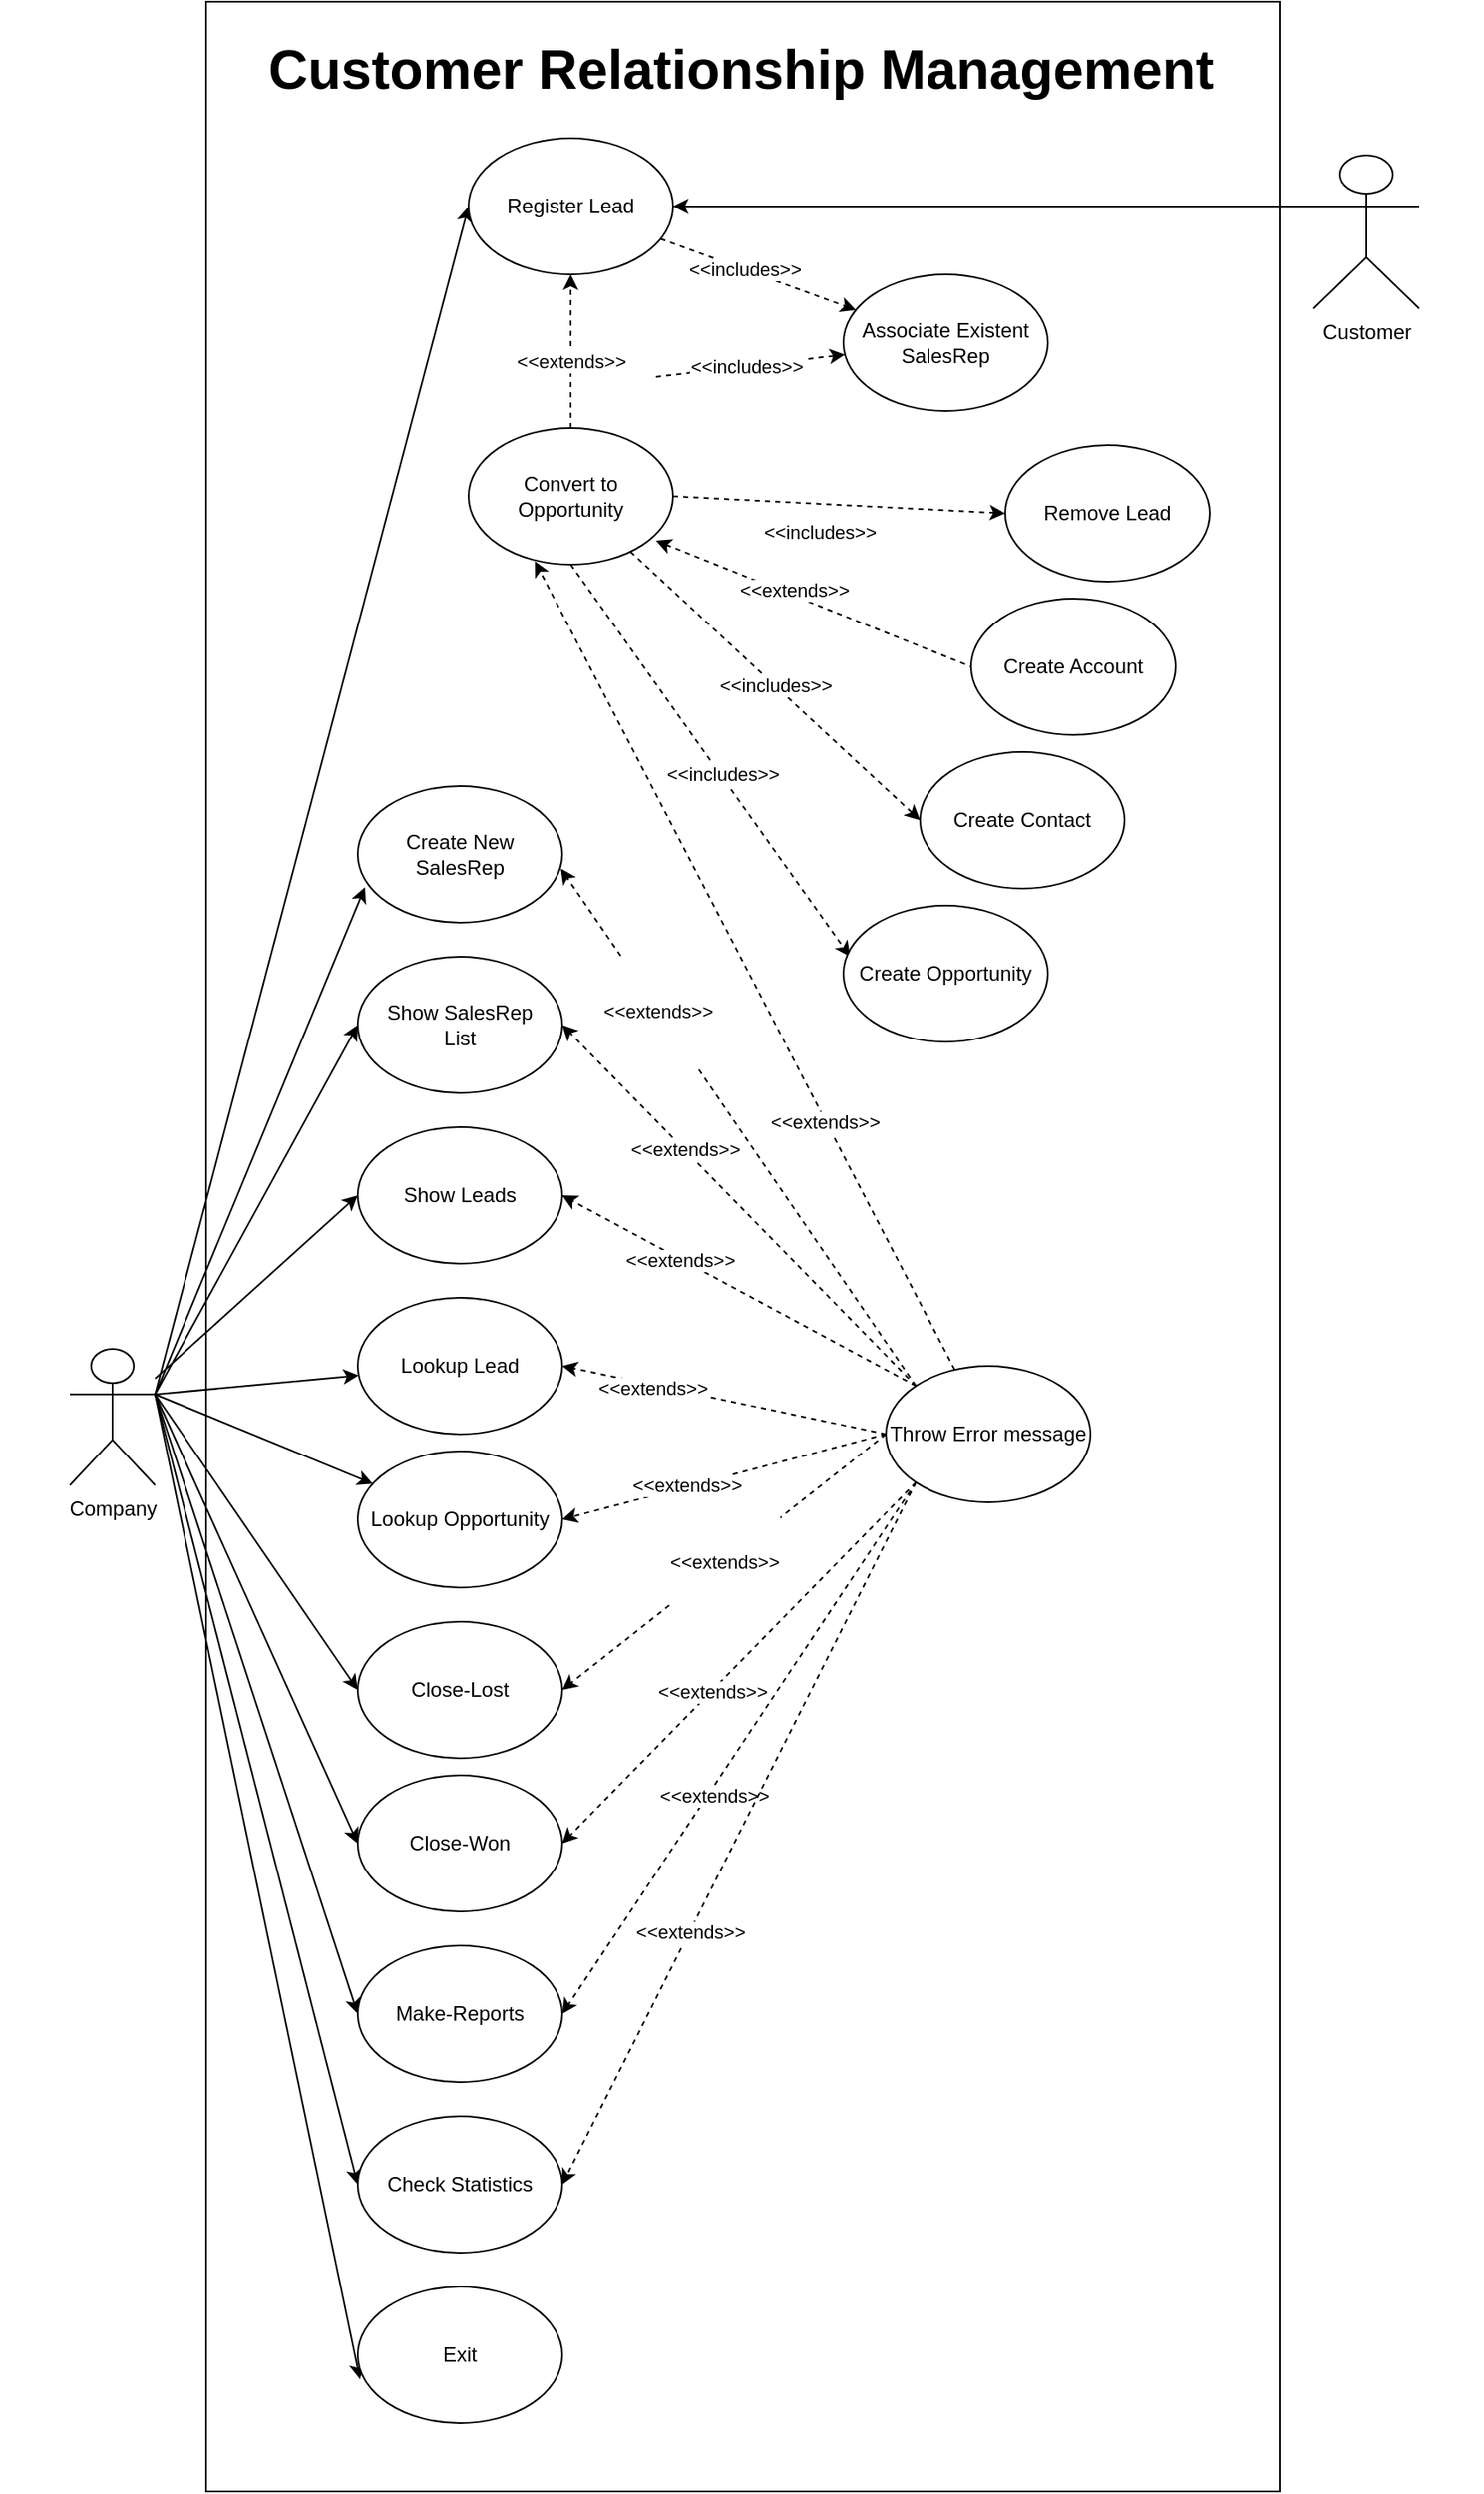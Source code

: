 <mxfile version="14.2.9" type="device"><diagram id="sr7qMHN0GnxFXCMDdNAf" name="Page-1"><mxGraphModel dx="2409" dy="1008" grid="1" gridSize="10" guides="1" tooltips="1" connect="1" arrows="1" fold="1" page="1" pageScale="1" pageWidth="827" pageHeight="1169" math="0" shadow="0"><root><mxCell id="0"/><mxCell id="1" parent="0"/><mxCell id="ThmopNe_DEevVg5uuUSw-1" value="" style="rounded=0;whiteSpace=wrap;html=1;" parent="1" vertex="1"><mxGeometry x="1891" y="1300" width="630" height="1460" as="geometry"/></mxCell><mxCell id="ThmopNe_DEevVg5uuUSw-2" style="rounded=0;orthogonalLoop=1;jettySize=auto;html=1;entryX=0.035;entryY=0.741;entryDx=0;entryDy=0;exitX=1;exitY=0.333;exitDx=0;exitDy=0;exitPerimeter=0;entryPerimeter=0;" parent="1" source="ThmopNe_DEevVg5uuUSw-24" target="ThmopNe_DEevVg5uuUSw-42" edge="1"><mxGeometry relative="1" as="geometry"><mxPoint x="1861" y="1996.667" as="sourcePoint"/></mxGeometry></mxCell><mxCell id="ThmopNe_DEevVg5uuUSw-3" style="edgeStyle=none;rounded=0;orthogonalLoop=1;jettySize=auto;html=1;entryX=0;entryY=0.5;entryDx=0;entryDy=0;exitX=1;exitY=0.333;exitDx=0;exitDy=0;exitPerimeter=0;" parent="1" source="ThmopNe_DEevVg5uuUSw-24" target="ThmopNe_DEevVg5uuUSw-43" edge="1"><mxGeometry relative="1" as="geometry"><Array as="points"/></mxGeometry></mxCell><mxCell id="ThmopNe_DEevVg5uuUSw-4" style="edgeStyle=none;rounded=0;orthogonalLoop=1;jettySize=auto;html=1;exitX=1;exitY=0.333;exitDx=0;exitDy=0;exitPerimeter=0;entryX=0;entryY=0.5;entryDx=0;entryDy=0;" parent="1" source="ThmopNe_DEevVg5uuUSw-24" target="ThmopNe_DEevVg5uuUSw-26" edge="1"><mxGeometry relative="1" as="geometry"/></mxCell><mxCell id="-ETKowLvUDBWbCpkL_Ed-33" style="edgeStyle=none;rounded=0;orthogonalLoop=1;jettySize=auto;html=1;entryX=0;entryY=0.5;entryDx=0;entryDy=0;" edge="1" parent="1" source="ThmopNe_DEevVg5uuUSw-24" target="-ETKowLvUDBWbCpkL_Ed-4"><mxGeometry relative="1" as="geometry"/></mxCell><mxCell id="-ETKowLvUDBWbCpkL_Ed-34" style="edgeStyle=none;rounded=0;orthogonalLoop=1;jettySize=auto;html=1;exitX=1;exitY=0.333;exitDx=0;exitDy=0;exitPerimeter=0;" edge="1" parent="1" source="ThmopNe_DEevVg5uuUSw-24" target="-ETKowLvUDBWbCpkL_Ed-5"><mxGeometry relative="1" as="geometry"/></mxCell><mxCell id="-ETKowLvUDBWbCpkL_Ed-36" style="edgeStyle=none;rounded=0;orthogonalLoop=1;jettySize=auto;html=1;exitX=1;exitY=0.333;exitDx=0;exitDy=0;exitPerimeter=0;" edge="1" parent="1" source="ThmopNe_DEevVg5uuUSw-24" target="-ETKowLvUDBWbCpkL_Ed-6"><mxGeometry relative="1" as="geometry"/></mxCell><mxCell id="-ETKowLvUDBWbCpkL_Ed-37" style="edgeStyle=none;rounded=0;orthogonalLoop=1;jettySize=auto;html=1;exitX=1;exitY=0.333;exitDx=0;exitDy=0;exitPerimeter=0;entryX=0;entryY=0.5;entryDx=0;entryDy=0;" edge="1" parent="1" source="ThmopNe_DEevVg5uuUSw-24" target="-ETKowLvUDBWbCpkL_Ed-7"><mxGeometry relative="1" as="geometry"/></mxCell><mxCell id="-ETKowLvUDBWbCpkL_Ed-38" style="edgeStyle=none;rounded=0;orthogonalLoop=1;jettySize=auto;html=1;exitX=1;exitY=0.333;exitDx=0;exitDy=0;exitPerimeter=0;entryX=0;entryY=0.5;entryDx=0;entryDy=0;" edge="1" parent="1" source="ThmopNe_DEevVg5uuUSw-24" target="-ETKowLvUDBWbCpkL_Ed-8"><mxGeometry relative="1" as="geometry"/></mxCell><mxCell id="-ETKowLvUDBWbCpkL_Ed-39" style="edgeStyle=none;rounded=0;orthogonalLoop=1;jettySize=auto;html=1;exitX=1;exitY=0.333;exitDx=0;exitDy=0;exitPerimeter=0;entryX=0;entryY=0.5;entryDx=0;entryDy=0;" edge="1" parent="1" source="ThmopNe_DEevVg5uuUSw-24" target="-ETKowLvUDBWbCpkL_Ed-9"><mxGeometry relative="1" as="geometry"/></mxCell><mxCell id="-ETKowLvUDBWbCpkL_Ed-40" style="edgeStyle=none;rounded=0;orthogonalLoop=1;jettySize=auto;html=1;exitX=1;exitY=0.333;exitDx=0;exitDy=0;exitPerimeter=0;entryX=0;entryY=0.5;entryDx=0;entryDy=0;" edge="1" parent="1" source="ThmopNe_DEevVg5uuUSw-24" target="-ETKowLvUDBWbCpkL_Ed-10"><mxGeometry relative="1" as="geometry"/></mxCell><mxCell id="-ETKowLvUDBWbCpkL_Ed-41" style="edgeStyle=none;rounded=0;orthogonalLoop=1;jettySize=auto;html=1;exitX=1;exitY=0.333;exitDx=0;exitDy=0;exitPerimeter=0;entryX=0.011;entryY=0.679;entryDx=0;entryDy=0;entryPerimeter=0;" edge="1" parent="1" source="ThmopNe_DEevVg5uuUSw-24" target="-ETKowLvUDBWbCpkL_Ed-11"><mxGeometry relative="1" as="geometry"/></mxCell><mxCell id="ThmopNe_DEevVg5uuUSw-24" value="Company" style="shape=umlActor;verticalLabelPosition=bottom;verticalAlign=top;html=1;outlineConnect=0;" parent="1" vertex="1"><mxGeometry x="1811" y="2090" width="50" height="80" as="geometry"/></mxCell><mxCell id="ThmopNe_DEevVg5uuUSw-25" value="&lt;h1&gt;&lt;font style=&quot;font-size: 32px&quot;&gt;Customer Relationship Management&lt;/font&gt;&lt;/h1&gt;" style="text;html=1;strokeColor=none;fillColor=none;align=center;verticalAlign=middle;whiteSpace=wrap;rounded=0;fontStyle=1" parent="1" vertex="1"><mxGeometry x="1770" y="1330" width="870" height="20" as="geometry"/></mxCell><mxCell id="ThmopNe_DEevVg5uuUSw-26" value="Register Lead" style="ellipse;whiteSpace=wrap;html=1;" parent="1" vertex="1"><mxGeometry x="2045" y="1380" width="120" height="80" as="geometry"/></mxCell><mxCell id="ThmopNe_DEevVg5uuUSw-27" style="edgeStyle=none;rounded=0;orthogonalLoop=1;jettySize=auto;html=1;exitX=1;exitY=0.5;exitDx=0;exitDy=0;entryX=0;entryY=0.5;entryDx=0;entryDy=0;startArrow=none;startFill=0;endArrow=classic;endFill=1;dashed=1;" parent="1" source="ThmopNe_DEevVg5uuUSw-31" target="ThmopNe_DEevVg5uuUSw-40" edge="1"><mxGeometry relative="1" as="geometry"/></mxCell><mxCell id="ThmopNe_DEevVg5uuUSw-28" value="&amp;lt;&amp;lt;includes&amp;gt;&amp;gt;" style="edgeLabel;html=1;align=center;verticalAlign=middle;resizable=0;points=[];" parent="ThmopNe_DEevVg5uuUSw-27" vertex="1" connectable="0"><mxGeometry x="-0.352" y="-2" relative="1" as="geometry"><mxPoint x="22.38" y="15.42" as="offset"/></mxGeometry></mxCell><mxCell id="ThmopNe_DEevVg5uuUSw-29" style="edgeStyle=none;rounded=0;orthogonalLoop=1;jettySize=auto;html=1;exitX=0.917;exitY=0.825;exitDx=0;exitDy=0;entryX=0;entryY=0.5;entryDx=0;entryDy=0;dashed=1;startArrow=classic;startFill=1;endArrow=none;endFill=0;exitPerimeter=0;" parent="1" source="ThmopNe_DEevVg5uuUSw-31" target="ThmopNe_DEevVg5uuUSw-41" edge="1"><mxGeometry relative="1" as="geometry"/></mxCell><mxCell id="ThmopNe_DEevVg5uuUSw-30" value="&amp;lt;&amp;lt;extends&amp;gt;&amp;gt;" style="edgeLabel;html=1;align=center;verticalAlign=middle;resizable=0;points=[];" parent="ThmopNe_DEevVg5uuUSw-29" vertex="1" connectable="0"><mxGeometry x="-0.246" y="-1" relative="1" as="geometry"><mxPoint x="11.85" as="offset"/></mxGeometry></mxCell><mxCell id="-ETKowLvUDBWbCpkL_Ed-2" style="rounded=0;orthogonalLoop=1;jettySize=auto;html=1;exitX=0.5;exitY=1;exitDx=0;exitDy=0;entryX=0.033;entryY=0.375;entryDx=0;entryDy=0;entryPerimeter=0;dashed=1;" edge="1" parent="1" source="ThmopNe_DEevVg5uuUSw-31" target="-ETKowLvUDBWbCpkL_Ed-1"><mxGeometry relative="1" as="geometry"/></mxCell><mxCell id="-ETKowLvUDBWbCpkL_Ed-3" value="&amp;lt;&amp;lt;includes&amp;gt;&amp;gt;" style="edgeLabel;html=1;align=center;verticalAlign=middle;resizable=0;points=[];" vertex="1" connectable="0" parent="-ETKowLvUDBWbCpkL_Ed-2"><mxGeometry x="0.068" y="1" relative="1" as="geometry"><mxPoint as="offset"/></mxGeometry></mxCell><mxCell id="ThmopNe_DEevVg5uuUSw-31" value="Convert to Opportunity" style="ellipse;whiteSpace=wrap;html=1;" parent="1" vertex="1"><mxGeometry x="2045" y="1550" width="120" height="80" as="geometry"/></mxCell><mxCell id="ThmopNe_DEevVg5uuUSw-32" style="edgeStyle=none;rounded=0;orthogonalLoop=1;jettySize=auto;html=1;exitX=0;exitY=0.333;exitDx=0;exitDy=0;exitPerimeter=0;entryX=1;entryY=0.5;entryDx=0;entryDy=0;" parent="1" source="ThmopNe_DEevVg5uuUSw-33" target="ThmopNe_DEevVg5uuUSw-26" edge="1"><mxGeometry relative="1" as="geometry"/></mxCell><mxCell id="ThmopNe_DEevVg5uuUSw-33" value="Customer" style="shape=umlActor;verticalLabelPosition=bottom;verticalAlign=top;html=1;outlineConnect=0;" parent="1" vertex="1"><mxGeometry x="2541" y="1390" width="62" height="90" as="geometry"/></mxCell><mxCell id="ThmopNe_DEevVg5uuUSw-34" value="" style="endArrow=classic;dashed=1;html=1;exitX=0.5;exitY=0;exitDx=0;exitDy=0;entryX=0.5;entryY=1;entryDx=0;entryDy=0;endFill=1;startArrow=none;startFill=0;" parent="1" source="ThmopNe_DEevVg5uuUSw-31" target="ThmopNe_DEevVg5uuUSw-26" edge="1"><mxGeometry width="50" height="50" relative="1" as="geometry"><mxPoint x="2194" y="1530" as="sourcePoint"/><mxPoint x="2244" y="1480" as="targetPoint"/></mxGeometry></mxCell><mxCell id="ThmopNe_DEevVg5uuUSw-35" value="&amp;lt;&amp;lt;extends&amp;gt;&amp;gt;" style="edgeLabel;html=1;align=center;verticalAlign=middle;resizable=0;points=[];" parent="ThmopNe_DEevVg5uuUSw-34" vertex="1" connectable="0"><mxGeometry x="-0.25" relative="1" as="geometry"><mxPoint y="-5" as="offset"/></mxGeometry></mxCell><mxCell id="ThmopNe_DEevVg5uuUSw-36" value="Create Contact" style="ellipse;whiteSpace=wrap;html=1;" parent="1" vertex="1"><mxGeometry x="2310" y="1740" width="120" height="80" as="geometry"/></mxCell><mxCell id="ThmopNe_DEevVg5uuUSw-37" value="&amp;lt;&amp;lt;includes&amp;gt;&amp;gt;" style="endArrow=classic;dashed=1;html=1;entryX=0;entryY=0.5;entryDx=0;entryDy=0;startArrow=none;startFill=0;endFill=1;" parent="1" source="ThmopNe_DEevVg5uuUSw-31" target="ThmopNe_DEevVg5uuUSw-36" edge="1"><mxGeometry width="50" height="50" relative="1" as="geometry"><mxPoint x="2204" y="1610" as="sourcePoint"/><mxPoint x="2254" y="1560" as="targetPoint"/></mxGeometry></mxCell><mxCell id="ThmopNe_DEevVg5uuUSw-40" value="Remove Lead" style="ellipse;whiteSpace=wrap;html=1;" parent="1" vertex="1"><mxGeometry x="2360" y="1560" width="120" height="80" as="geometry"/></mxCell><mxCell id="ThmopNe_DEevVg5uuUSw-41" value="Create Account" style="ellipse;whiteSpace=wrap;html=1;" parent="1" vertex="1"><mxGeometry x="2340" y="1650" width="120" height="80" as="geometry"/></mxCell><mxCell id="ThmopNe_DEevVg5uuUSw-42" value="Create New SalesRep" style="ellipse;whiteSpace=wrap;html=1;" parent="1" vertex="1"><mxGeometry x="1980" y="1760" width="120" height="80" as="geometry"/></mxCell><mxCell id="ThmopNe_DEevVg5uuUSw-43" value="Show SalesRep &lt;br&gt;List" style="ellipse;whiteSpace=wrap;html=1;" parent="1" vertex="1"><mxGeometry x="1980" y="1860" width="120" height="80" as="geometry"/></mxCell><mxCell id="ThmopNe_DEevVg5uuUSw-44" value="Associate Existent SalesRep" style="ellipse;whiteSpace=wrap;html=1;" parent="1" vertex="1"><mxGeometry x="2265" y="1460" width="120" height="80" as="geometry"/></mxCell><mxCell id="ThmopNe_DEevVg5uuUSw-45" value="" style="endArrow=classic;html=1;dashed=1;" parent="1" source="ThmopNe_DEevVg5uuUSw-26" target="ThmopNe_DEevVg5uuUSw-44" edge="1"><mxGeometry width="50" height="50" relative="1" as="geometry"><mxPoint x="2285" y="1620" as="sourcePoint"/><mxPoint x="2335" y="1570" as="targetPoint"/></mxGeometry></mxCell><mxCell id="ThmopNe_DEevVg5uuUSw-46" value="&amp;lt;&amp;lt;includes&amp;gt;&amp;gt;" style="edgeLabel;html=1;align=center;verticalAlign=middle;resizable=0;points=[];" parent="ThmopNe_DEevVg5uuUSw-45" vertex="1" connectable="0"><mxGeometry x="-0.528" y="-1" relative="1" as="geometry"><mxPoint x="22.57" y="6.94" as="offset"/></mxGeometry></mxCell><mxCell id="ThmopNe_DEevVg5uuUSw-47" value="" style="endArrow=classic;html=1;dashed=1;" parent="1" target="ThmopNe_DEevVg5uuUSw-44" edge="1"><mxGeometry width="50" height="50" relative="1" as="geometry"><mxPoint x="2155" y="1520" as="sourcePoint"/><mxPoint x="2335" y="1560" as="targetPoint"/></mxGeometry></mxCell><mxCell id="ThmopNe_DEevVg5uuUSw-48" value="&amp;lt;&amp;lt;includes&amp;gt;&amp;gt;" style="edgeLabel;html=1;align=center;verticalAlign=middle;resizable=0;points=[];" parent="ThmopNe_DEevVg5uuUSw-47" vertex="1" connectable="0"><mxGeometry x="-0.505" relative="1" as="geometry"><mxPoint x="25.77" y="-3.36" as="offset"/></mxGeometry></mxCell><mxCell id="-ETKowLvUDBWbCpkL_Ed-1" value="Create Opportunity" style="ellipse;whiteSpace=wrap;html=1;" vertex="1" parent="1"><mxGeometry x="2265" y="1830" width="120" height="80" as="geometry"/></mxCell><mxCell id="-ETKowLvUDBWbCpkL_Ed-4" value="Show Leads" style="ellipse;whiteSpace=wrap;html=1;" vertex="1" parent="1"><mxGeometry x="1980" y="1960" width="120" height="80" as="geometry"/></mxCell><mxCell id="-ETKowLvUDBWbCpkL_Ed-5" value="Lookup Lead" style="ellipse;whiteSpace=wrap;html=1;" vertex="1" parent="1"><mxGeometry x="1980" y="2060" width="120" height="80" as="geometry"/></mxCell><mxCell id="-ETKowLvUDBWbCpkL_Ed-6" value="Lookup Opportunity" style="ellipse;whiteSpace=wrap;html=1;" vertex="1" parent="1"><mxGeometry x="1980" y="2150" width="120" height="80" as="geometry"/></mxCell><mxCell id="-ETKowLvUDBWbCpkL_Ed-7" value="Close-Lost" style="ellipse;whiteSpace=wrap;html=1;" vertex="1" parent="1"><mxGeometry x="1980" y="2250" width="120" height="80" as="geometry"/></mxCell><mxCell id="-ETKowLvUDBWbCpkL_Ed-8" value="Close-Won" style="ellipse;whiteSpace=wrap;html=1;" vertex="1" parent="1"><mxGeometry x="1980" y="2340" width="120" height="80" as="geometry"/></mxCell><mxCell id="-ETKowLvUDBWbCpkL_Ed-9" value="Make-Reports" style="ellipse;whiteSpace=wrap;html=1;" vertex="1" parent="1"><mxGeometry x="1980" y="2440" width="120" height="80" as="geometry"/></mxCell><mxCell id="-ETKowLvUDBWbCpkL_Ed-10" value="Check Statistics&lt;span style=&quot;color: rgba(0 , 0 , 0 , 0) ; font-family: monospace ; font-size: 0px&quot;&gt;%3CmxGraphModel%3E%3Croot%3E%3CmxCell%20id%3D%220%22%2F%3E%3CmxCell%20id%3D%221%22%20parent%3D%220%22%2F%3E%3CmxCell%20id%3D%222%22%20value%3D%22Make-Reports%22%20style%3D%22ellipse%3BwhiteSpace%3Dwrap%3Bhtml%3D1%3B%22%20vertex%3D%221%22%20parent%3D%221%22%3E%3CmxGeometry%20x%3D%223630%22%20y%3D%223200%22%20width%3D%22120%22%20height%3D%2280%22%20as%3D%22geometry%22%2F%3E%3C%2FmxCell%3E%3C%2Froot%3E%3C%2FmxGraphModel%3E&lt;/span&gt;&lt;span style=&quot;color: rgba(0 , 0 , 0 , 0) ; font-family: monospace ; font-size: 0px&quot;&gt;%3CmxGraphModel%3E%3Croot%3E%3CmxCell%20id%3D%220%22%2F%3E%3CmxCell%20id%3D%221%22%20parent%3D%220%22%2F%3E%3CmxCell%20id%3D%222%22%20value%3D%22Make-Reports%22%20style%3D%22ellipse%3BwhiteSpace%3Dwrap%3Bhtml%3D1%3B%22%20vertex%3D%221%22%20parent%3D%221%22%3E%3CmxGeometry%20x%3D%223630%22%20y%3D%223200%22%20width%3D%22120%22%20height%3D%2280%22%20as%3D%22geometry%22%2F%3E%3C%2FmxCell%3E%3C%2Froot%3E%3C%2FmxGraphModel%3E&lt;/span&gt;" style="ellipse;whiteSpace=wrap;html=1;" vertex="1" parent="1"><mxGeometry x="1980" y="2540" width="120" height="80" as="geometry"/></mxCell><mxCell id="-ETKowLvUDBWbCpkL_Ed-11" value="Exit" style="ellipse;whiteSpace=wrap;html=1;" vertex="1" parent="1"><mxGeometry x="1980" y="2640" width="120" height="80" as="geometry"/></mxCell><mxCell id="-ETKowLvUDBWbCpkL_Ed-13" style="edgeStyle=none;rounded=0;orthogonalLoop=1;jettySize=auto;html=1;dashed=1;entryX=0.324;entryY=0.975;entryDx=0;entryDy=0;entryPerimeter=0;" edge="1" parent="1" source="-ETKowLvUDBWbCpkL_Ed-12" target="ThmopNe_DEevVg5uuUSw-31"><mxGeometry relative="1" as="geometry"/></mxCell><mxCell id="-ETKowLvUDBWbCpkL_Ed-24" value="&amp;lt;&amp;lt;extends&amp;gt;&amp;gt;" style="edgeLabel;html=1;align=center;verticalAlign=middle;resizable=0;points=[];" vertex="1" connectable="0" parent="-ETKowLvUDBWbCpkL_Ed-13"><mxGeometry x="-0.386" y="1" relative="1" as="geometry"><mxPoint as="offset"/></mxGeometry></mxCell><mxCell id="-ETKowLvUDBWbCpkL_Ed-14" style="edgeStyle=none;rounded=0;orthogonalLoop=1;jettySize=auto;html=1;exitX=0;exitY=0;exitDx=0;exitDy=0;entryX=0.993;entryY=0.604;entryDx=0;entryDy=0;entryPerimeter=0;dashed=1;" edge="1" parent="1" source="-ETKowLvUDBWbCpkL_Ed-12" target="ThmopNe_DEevVg5uuUSw-42"><mxGeometry relative="1" as="geometry"/></mxCell><mxCell id="-ETKowLvUDBWbCpkL_Ed-25" value="&#10;&#10;&lt;span style=&quot;color: rgb(0, 0, 0); font-family: helvetica; font-size: 11px; font-style: normal; font-weight: 400; letter-spacing: normal; text-align: center; text-indent: 0px; text-transform: none; word-spacing: 0px; background-color: rgb(255, 255, 255); display: inline; float: none;&quot;&gt;&amp;lt;&amp;lt;extends&amp;gt;&amp;gt;&lt;/span&gt;&#10;&#10;" style="edgeLabel;html=1;align=center;verticalAlign=middle;resizable=0;points=[];" vertex="1" connectable="0" parent="-ETKowLvUDBWbCpkL_Ed-14"><mxGeometry x="0.452" y="1" relative="1" as="geometry"><mxPoint as="offset"/></mxGeometry></mxCell><mxCell id="-ETKowLvUDBWbCpkL_Ed-15" style="edgeStyle=none;rounded=0;orthogonalLoop=1;jettySize=auto;html=1;exitX=0;exitY=0;exitDx=0;exitDy=0;entryX=1;entryY=0.5;entryDx=0;entryDy=0;dashed=1;" edge="1" parent="1" source="-ETKowLvUDBWbCpkL_Ed-12" target="ThmopNe_DEevVg5uuUSw-43"><mxGeometry relative="1" as="geometry"/></mxCell><mxCell id="-ETKowLvUDBWbCpkL_Ed-26" value="&amp;lt;&amp;lt;extends&amp;gt;&amp;gt;" style="edgeLabel;html=1;align=center;verticalAlign=middle;resizable=0;points=[];" vertex="1" connectable="0" parent="-ETKowLvUDBWbCpkL_Ed-15"><mxGeometry x="0.312" relative="1" as="geometry"><mxPoint as="offset"/></mxGeometry></mxCell><mxCell id="-ETKowLvUDBWbCpkL_Ed-16" style="edgeStyle=none;rounded=0;orthogonalLoop=1;jettySize=auto;html=1;exitX=0;exitY=0;exitDx=0;exitDy=0;entryX=1;entryY=0.5;entryDx=0;entryDy=0;dashed=1;" edge="1" parent="1" source="-ETKowLvUDBWbCpkL_Ed-12" target="-ETKowLvUDBWbCpkL_Ed-4"><mxGeometry relative="1" as="geometry"/></mxCell><mxCell id="-ETKowLvUDBWbCpkL_Ed-27" value="&amp;lt;&amp;lt;extends&amp;gt;&amp;gt;" style="edgeLabel;html=1;align=center;verticalAlign=middle;resizable=0;points=[];" vertex="1" connectable="0" parent="-ETKowLvUDBWbCpkL_Ed-16"><mxGeometry x="0.338" y="1" relative="1" as="geometry"><mxPoint as="offset"/></mxGeometry></mxCell><mxCell id="-ETKowLvUDBWbCpkL_Ed-17" style="edgeStyle=none;rounded=0;orthogonalLoop=1;jettySize=auto;html=1;exitX=0;exitY=0.5;exitDx=0;exitDy=0;entryX=1;entryY=0.5;entryDx=0;entryDy=0;dashed=1;" edge="1" parent="1" source="-ETKowLvUDBWbCpkL_Ed-12" target="-ETKowLvUDBWbCpkL_Ed-5"><mxGeometry relative="1" as="geometry"/></mxCell><mxCell id="-ETKowLvUDBWbCpkL_Ed-28" value="&amp;lt;&amp;lt;extends&amp;gt;&amp;gt;" style="edgeLabel;html=1;align=center;verticalAlign=middle;resizable=0;points=[];" vertex="1" connectable="0" parent="-ETKowLvUDBWbCpkL_Ed-17"><mxGeometry x="0.435" y="2" relative="1" as="geometry"><mxPoint as="offset"/></mxGeometry></mxCell><mxCell id="-ETKowLvUDBWbCpkL_Ed-18" style="edgeStyle=none;rounded=0;orthogonalLoop=1;jettySize=auto;html=1;exitX=0;exitY=0.5;exitDx=0;exitDy=0;entryX=1;entryY=0.5;entryDx=0;entryDy=0;dashed=1;" edge="1" parent="1" source="-ETKowLvUDBWbCpkL_Ed-12" target="-ETKowLvUDBWbCpkL_Ed-6"><mxGeometry relative="1" as="geometry"/></mxCell><mxCell id="-ETKowLvUDBWbCpkL_Ed-29" value="&amp;lt;&amp;lt;extends&amp;gt;&amp;gt;" style="edgeLabel;html=1;align=center;verticalAlign=middle;resizable=0;points=[];" vertex="1" connectable="0" parent="-ETKowLvUDBWbCpkL_Ed-18"><mxGeometry x="0.229" y="-1" relative="1" as="geometry"><mxPoint as="offset"/></mxGeometry></mxCell><mxCell id="-ETKowLvUDBWbCpkL_Ed-19" value="&#10;&#10;&lt;span style=&quot;color: rgb(0, 0, 0); font-family: helvetica; font-size: 11px; font-style: normal; font-weight: 400; letter-spacing: normal; text-align: center; text-indent: 0px; text-transform: none; word-spacing: 0px; background-color: rgb(255, 255, 255); display: inline; float: none;&quot;&gt;&amp;lt;&amp;lt;extends&amp;gt;&amp;gt;&lt;/span&gt;&#10;&#10;" style="edgeStyle=none;rounded=0;orthogonalLoop=1;jettySize=auto;html=1;exitX=0;exitY=0.5;exitDx=0;exitDy=0;entryX=1;entryY=0.5;entryDx=0;entryDy=0;dashed=1;" edge="1" parent="1" source="-ETKowLvUDBWbCpkL_Ed-12" target="-ETKowLvUDBWbCpkL_Ed-7"><mxGeometry relative="1" as="geometry"/></mxCell><mxCell id="-ETKowLvUDBWbCpkL_Ed-20" style="edgeStyle=none;rounded=0;orthogonalLoop=1;jettySize=auto;html=1;exitX=0;exitY=1;exitDx=0;exitDy=0;entryX=1;entryY=0.5;entryDx=0;entryDy=0;dashed=1;" edge="1" parent="1" source="-ETKowLvUDBWbCpkL_Ed-12" target="-ETKowLvUDBWbCpkL_Ed-8"><mxGeometry relative="1" as="geometry"/></mxCell><mxCell id="-ETKowLvUDBWbCpkL_Ed-30" value="&amp;lt;&amp;lt;extends&amp;gt;&amp;gt;" style="edgeLabel;html=1;align=center;verticalAlign=middle;resizable=0;points=[];" vertex="1" connectable="0" parent="-ETKowLvUDBWbCpkL_Ed-20"><mxGeometry x="0.154" relative="1" as="geometry"><mxPoint as="offset"/></mxGeometry></mxCell><mxCell id="-ETKowLvUDBWbCpkL_Ed-21" style="edgeStyle=none;rounded=0;orthogonalLoop=1;jettySize=auto;html=1;exitX=0;exitY=1;exitDx=0;exitDy=0;entryX=1;entryY=0.5;entryDx=0;entryDy=0;dashed=1;" edge="1" parent="1" source="-ETKowLvUDBWbCpkL_Ed-12" target="-ETKowLvUDBWbCpkL_Ed-9"><mxGeometry relative="1" as="geometry"/></mxCell><mxCell id="-ETKowLvUDBWbCpkL_Ed-31" value="&amp;lt;&amp;lt;extends&amp;gt;&amp;gt;" style="edgeLabel;html=1;align=center;verticalAlign=middle;resizable=0;points=[];" vertex="1" connectable="0" parent="-ETKowLvUDBWbCpkL_Ed-21"><mxGeometry x="0.167" y="3" relative="1" as="geometry"><mxPoint as="offset"/></mxGeometry></mxCell><mxCell id="-ETKowLvUDBWbCpkL_Ed-22" style="edgeStyle=none;rounded=0;orthogonalLoop=1;jettySize=auto;html=1;exitX=0;exitY=1;exitDx=0;exitDy=0;entryX=1;entryY=0.5;entryDx=0;entryDy=0;dashed=1;" edge="1" parent="1" source="-ETKowLvUDBWbCpkL_Ed-12" target="-ETKowLvUDBWbCpkL_Ed-10"><mxGeometry relative="1" as="geometry"/></mxCell><mxCell id="-ETKowLvUDBWbCpkL_Ed-32" value="&amp;lt;&amp;lt;extends&amp;gt;&amp;gt;" style="edgeLabel;html=1;align=center;verticalAlign=middle;resizable=0;points=[];" vertex="1" connectable="0" parent="-ETKowLvUDBWbCpkL_Ed-22"><mxGeometry x="0.279" y="1" relative="1" as="geometry"><mxPoint x="-1" as="offset"/></mxGeometry></mxCell><mxCell id="-ETKowLvUDBWbCpkL_Ed-12" value="Throw Error message" style="ellipse;whiteSpace=wrap;html=1;" vertex="1" parent="1"><mxGeometry x="2290" y="2100" width="120" height="80" as="geometry"/></mxCell></root></mxGraphModel></diagram></mxfile>